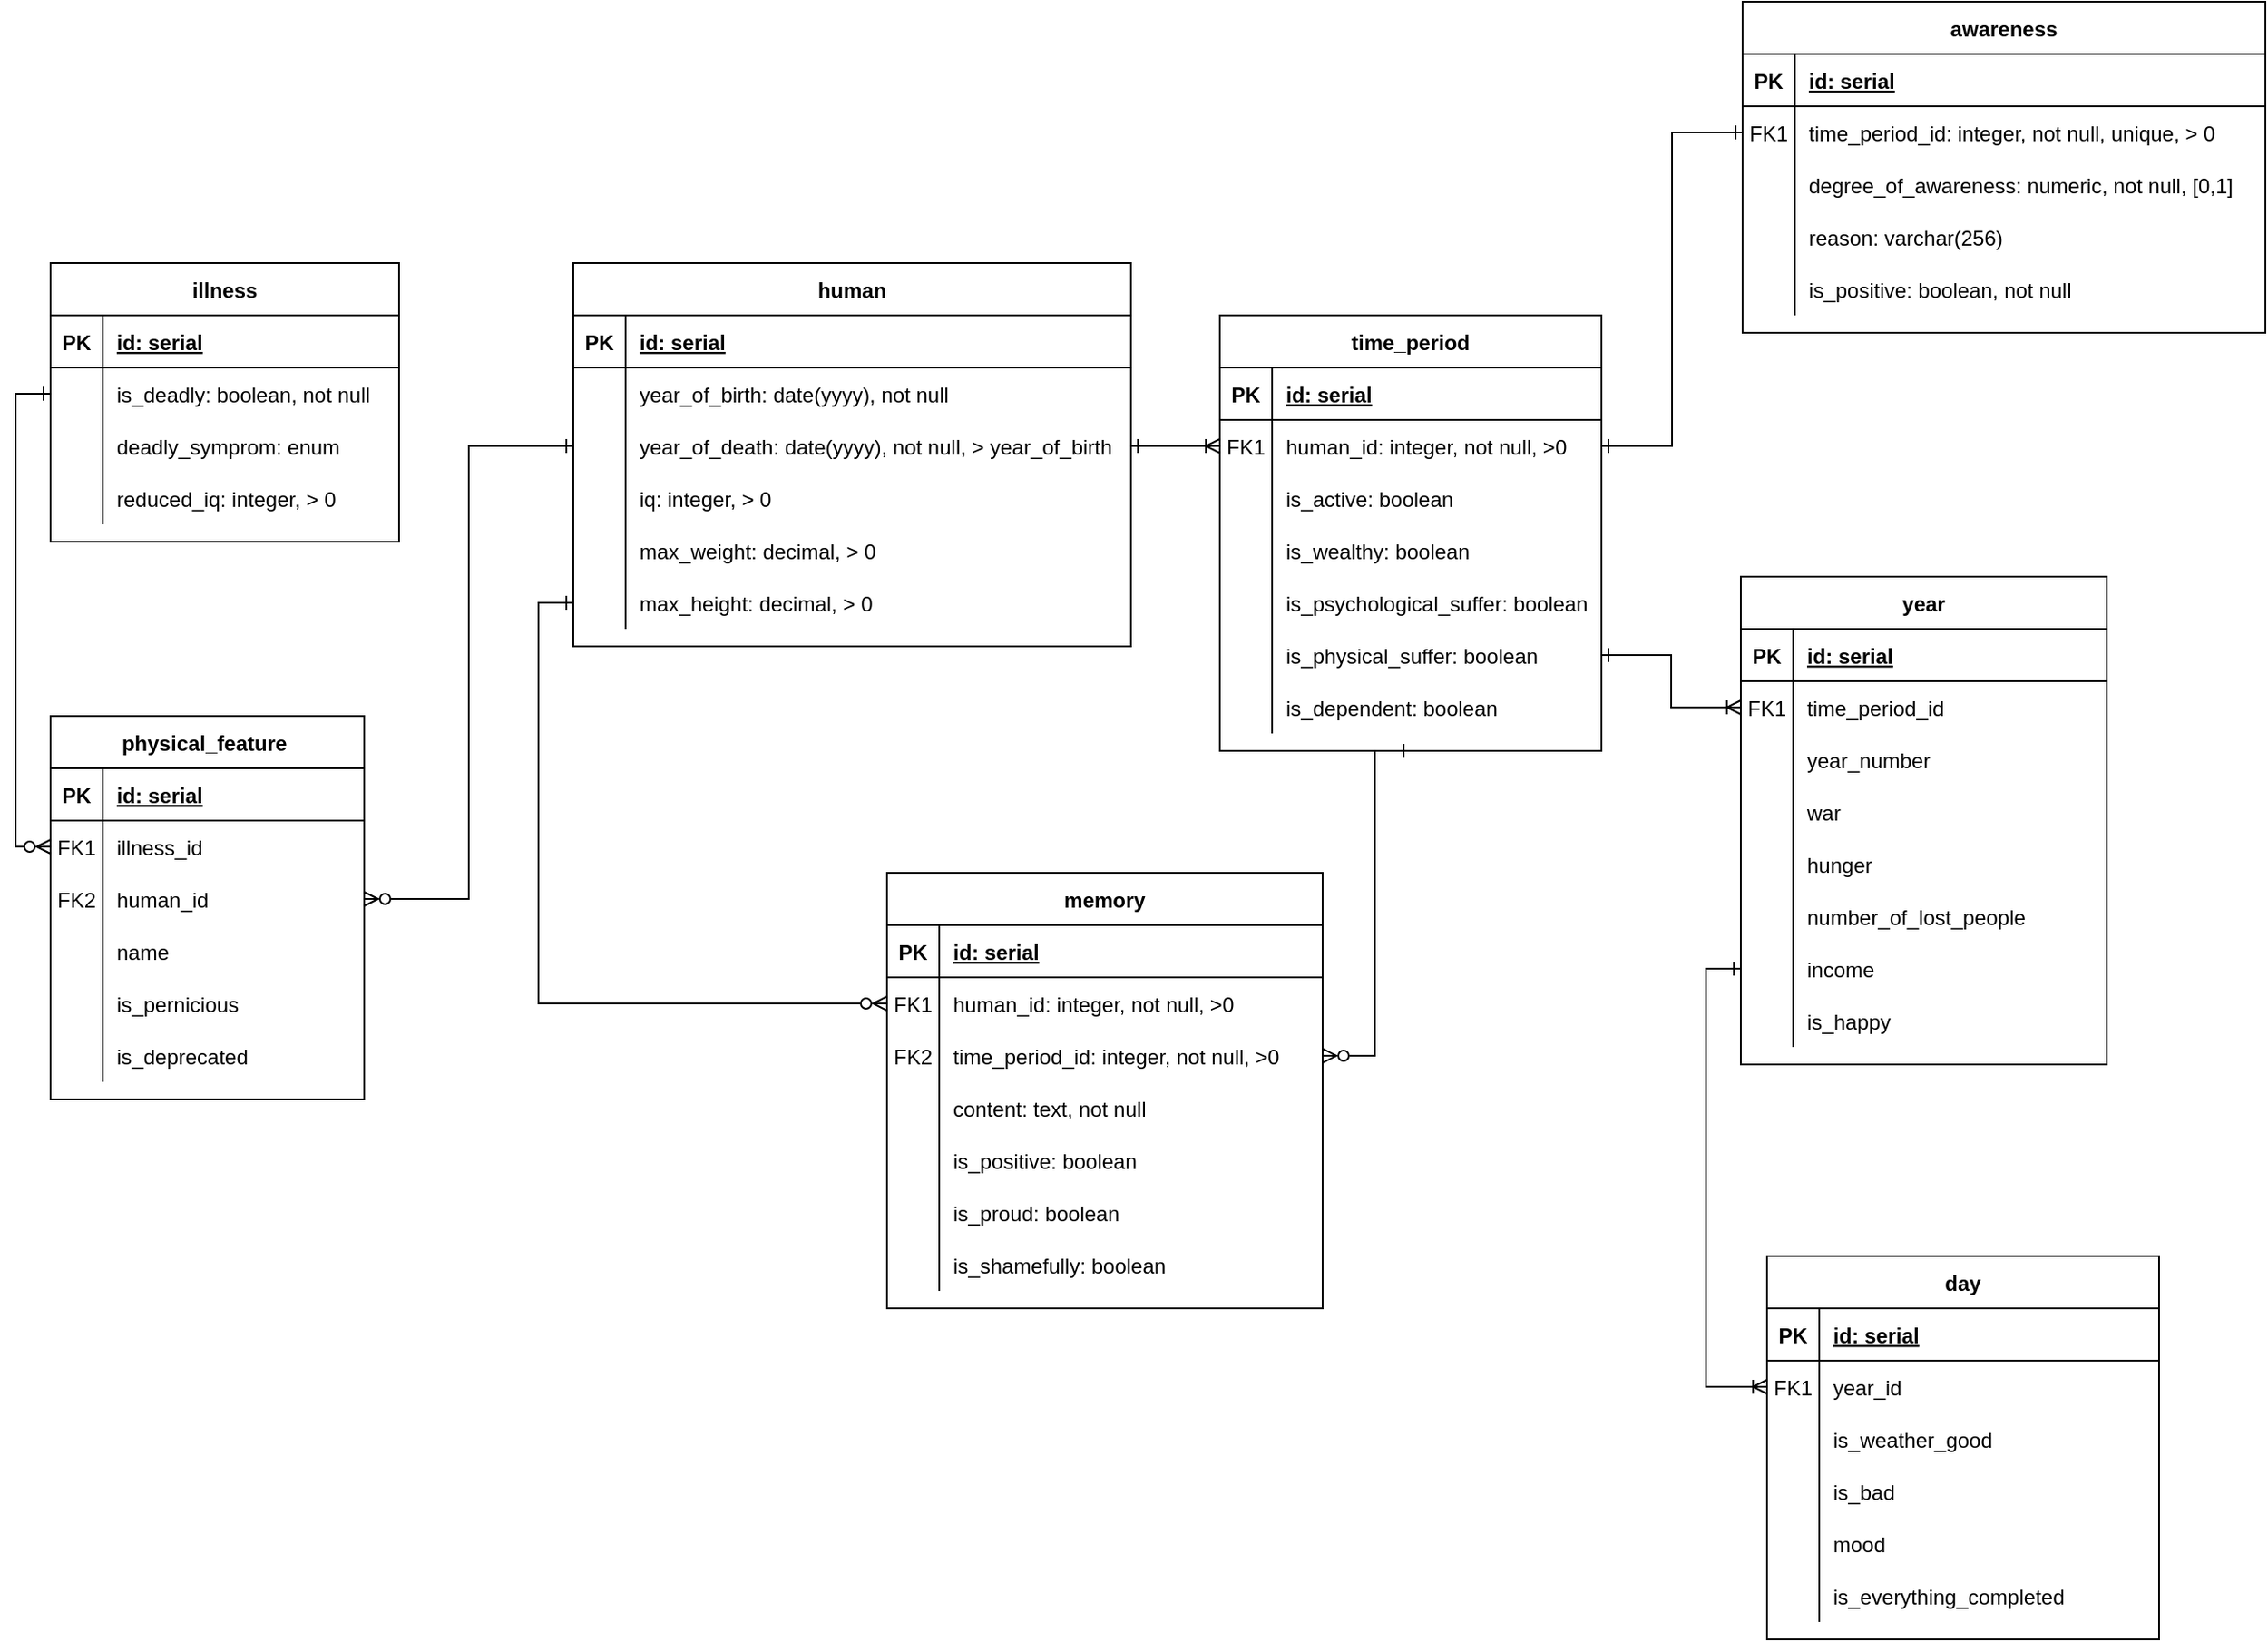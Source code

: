 <mxfile version="20.3.3" type="github">
  <diagram id="KLt4-FixC2jGdh-PYS5l" name="Page-1">
    <mxGraphModel dx="1384" dy="729" grid="1" gridSize="10" guides="1" tooltips="1" connect="1" arrows="1" fold="1" page="1" pageScale="1" pageWidth="827" pageHeight="1169" math="0" shadow="0">
      <root>
        <mxCell id="0" />
        <mxCell id="1" parent="0" />
        <mxCell id="GZ2gmJKAVjpCAytrpGXs-1" value="memory" style="shape=table;startSize=30;container=1;collapsible=1;childLayout=tableLayout;fixedRows=1;rowLines=0;fontStyle=1;align=center;resizeLast=1;" vertex="1" parent="1">
          <mxGeometry x="760" y="540" width="250" height="250" as="geometry" />
        </mxCell>
        <mxCell id="GZ2gmJKAVjpCAytrpGXs-2" value="" style="shape=tableRow;horizontal=0;startSize=0;swimlaneHead=0;swimlaneBody=0;fillColor=none;collapsible=0;dropTarget=0;points=[[0,0.5],[1,0.5]];portConstraint=eastwest;top=0;left=0;right=0;bottom=1;" vertex="1" parent="GZ2gmJKAVjpCAytrpGXs-1">
          <mxGeometry y="30" width="250" height="30" as="geometry" />
        </mxCell>
        <mxCell id="GZ2gmJKAVjpCAytrpGXs-3" value="PK" style="shape=partialRectangle;connectable=0;fillColor=none;top=0;left=0;bottom=0;right=0;fontStyle=1;overflow=hidden;" vertex="1" parent="GZ2gmJKAVjpCAytrpGXs-2">
          <mxGeometry width="30" height="30" as="geometry">
            <mxRectangle width="30" height="30" as="alternateBounds" />
          </mxGeometry>
        </mxCell>
        <mxCell id="GZ2gmJKAVjpCAytrpGXs-4" value="id: serial" style="shape=partialRectangle;connectable=0;fillColor=none;top=0;left=0;bottom=0;right=0;align=left;spacingLeft=6;fontStyle=5;overflow=hidden;" vertex="1" parent="GZ2gmJKAVjpCAytrpGXs-2">
          <mxGeometry x="30" width="220" height="30" as="geometry">
            <mxRectangle width="220" height="30" as="alternateBounds" />
          </mxGeometry>
        </mxCell>
        <mxCell id="GZ2gmJKAVjpCAytrpGXs-5" value="" style="shape=tableRow;horizontal=0;startSize=0;swimlaneHead=0;swimlaneBody=0;fillColor=none;collapsible=0;dropTarget=0;points=[[0,0.5],[1,0.5]];portConstraint=eastwest;top=0;left=0;right=0;bottom=0;" vertex="1" parent="GZ2gmJKAVjpCAytrpGXs-1">
          <mxGeometry y="60" width="250" height="30" as="geometry" />
        </mxCell>
        <mxCell id="GZ2gmJKAVjpCAytrpGXs-6" value="FK1" style="shape=partialRectangle;connectable=0;fillColor=none;top=0;left=0;bottom=0;right=0;editable=1;overflow=hidden;" vertex="1" parent="GZ2gmJKAVjpCAytrpGXs-5">
          <mxGeometry width="30" height="30" as="geometry">
            <mxRectangle width="30" height="30" as="alternateBounds" />
          </mxGeometry>
        </mxCell>
        <mxCell id="GZ2gmJKAVjpCAytrpGXs-7" value="human_id: integer, not null, &gt;0" style="shape=partialRectangle;connectable=0;fillColor=none;top=0;left=0;bottom=0;right=0;align=left;spacingLeft=6;overflow=hidden;" vertex="1" parent="GZ2gmJKAVjpCAytrpGXs-5">
          <mxGeometry x="30" width="220" height="30" as="geometry">
            <mxRectangle width="220" height="30" as="alternateBounds" />
          </mxGeometry>
        </mxCell>
        <mxCell id="GZ2gmJKAVjpCAytrpGXs-8" value="" style="shape=tableRow;horizontal=0;startSize=0;swimlaneHead=0;swimlaneBody=0;fillColor=none;collapsible=0;dropTarget=0;points=[[0,0.5],[1,0.5]];portConstraint=eastwest;top=0;left=0;right=0;bottom=0;" vertex="1" parent="GZ2gmJKAVjpCAytrpGXs-1">
          <mxGeometry y="90" width="250" height="30" as="geometry" />
        </mxCell>
        <mxCell id="GZ2gmJKAVjpCAytrpGXs-9" value="FK2" style="shape=partialRectangle;connectable=0;fillColor=none;top=0;left=0;bottom=0;right=0;editable=1;overflow=hidden;" vertex="1" parent="GZ2gmJKAVjpCAytrpGXs-8">
          <mxGeometry width="30" height="30" as="geometry">
            <mxRectangle width="30" height="30" as="alternateBounds" />
          </mxGeometry>
        </mxCell>
        <mxCell id="GZ2gmJKAVjpCAytrpGXs-10" value="time_period_id: integer, not null, &gt;0" style="shape=partialRectangle;connectable=0;fillColor=none;top=0;left=0;bottom=0;right=0;align=left;spacingLeft=6;overflow=hidden;" vertex="1" parent="GZ2gmJKAVjpCAytrpGXs-8">
          <mxGeometry x="30" width="220" height="30" as="geometry">
            <mxRectangle width="220" height="30" as="alternateBounds" />
          </mxGeometry>
        </mxCell>
        <mxCell id="GZ2gmJKAVjpCAytrpGXs-11" value="" style="shape=tableRow;horizontal=0;startSize=0;swimlaneHead=0;swimlaneBody=0;fillColor=none;collapsible=0;dropTarget=0;points=[[0,0.5],[1,0.5]];portConstraint=eastwest;top=0;left=0;right=0;bottom=0;" vertex="1" parent="GZ2gmJKAVjpCAytrpGXs-1">
          <mxGeometry y="120" width="250" height="30" as="geometry" />
        </mxCell>
        <mxCell id="GZ2gmJKAVjpCAytrpGXs-12" value="" style="shape=partialRectangle;connectable=0;fillColor=none;top=0;left=0;bottom=0;right=0;editable=1;overflow=hidden;" vertex="1" parent="GZ2gmJKAVjpCAytrpGXs-11">
          <mxGeometry width="30" height="30" as="geometry">
            <mxRectangle width="30" height="30" as="alternateBounds" />
          </mxGeometry>
        </mxCell>
        <mxCell id="GZ2gmJKAVjpCAytrpGXs-13" value="content: text, not null" style="shape=partialRectangle;connectable=0;fillColor=none;top=0;left=0;bottom=0;right=0;align=left;spacingLeft=6;overflow=hidden;" vertex="1" parent="GZ2gmJKAVjpCAytrpGXs-11">
          <mxGeometry x="30" width="220" height="30" as="geometry">
            <mxRectangle width="220" height="30" as="alternateBounds" />
          </mxGeometry>
        </mxCell>
        <mxCell id="GZ2gmJKAVjpCAytrpGXs-14" value="" style="shape=tableRow;horizontal=0;startSize=0;swimlaneHead=0;swimlaneBody=0;fillColor=none;collapsible=0;dropTarget=0;points=[[0,0.5],[1,0.5]];portConstraint=eastwest;top=0;left=0;right=0;bottom=0;" vertex="1" parent="GZ2gmJKAVjpCAytrpGXs-1">
          <mxGeometry y="150" width="250" height="30" as="geometry" />
        </mxCell>
        <mxCell id="GZ2gmJKAVjpCAytrpGXs-15" value="" style="shape=partialRectangle;connectable=0;fillColor=none;top=0;left=0;bottom=0;right=0;editable=1;overflow=hidden;" vertex="1" parent="GZ2gmJKAVjpCAytrpGXs-14">
          <mxGeometry width="30" height="30" as="geometry">
            <mxRectangle width="30" height="30" as="alternateBounds" />
          </mxGeometry>
        </mxCell>
        <mxCell id="GZ2gmJKAVjpCAytrpGXs-16" value="is_positive: boolean" style="shape=partialRectangle;connectable=0;fillColor=none;top=0;left=0;bottom=0;right=0;align=left;spacingLeft=6;overflow=hidden;" vertex="1" parent="GZ2gmJKAVjpCAytrpGXs-14">
          <mxGeometry x="30" width="220" height="30" as="geometry">
            <mxRectangle width="220" height="30" as="alternateBounds" />
          </mxGeometry>
        </mxCell>
        <mxCell id="GZ2gmJKAVjpCAytrpGXs-17" value="" style="shape=tableRow;horizontal=0;startSize=0;swimlaneHead=0;swimlaneBody=0;fillColor=none;collapsible=0;dropTarget=0;points=[[0,0.5],[1,0.5]];portConstraint=eastwest;top=0;left=0;right=0;bottom=0;" vertex="1" parent="GZ2gmJKAVjpCAytrpGXs-1">
          <mxGeometry y="180" width="250" height="30" as="geometry" />
        </mxCell>
        <mxCell id="GZ2gmJKAVjpCAytrpGXs-18" value="" style="shape=partialRectangle;connectable=0;fillColor=none;top=0;left=0;bottom=0;right=0;editable=1;overflow=hidden;" vertex="1" parent="GZ2gmJKAVjpCAytrpGXs-17">
          <mxGeometry width="30" height="30" as="geometry">
            <mxRectangle width="30" height="30" as="alternateBounds" />
          </mxGeometry>
        </mxCell>
        <mxCell id="GZ2gmJKAVjpCAytrpGXs-19" value="is_proud: boolean" style="shape=partialRectangle;connectable=0;fillColor=none;top=0;left=0;bottom=0;right=0;align=left;spacingLeft=6;overflow=hidden;" vertex="1" parent="GZ2gmJKAVjpCAytrpGXs-17">
          <mxGeometry x="30" width="220" height="30" as="geometry">
            <mxRectangle width="220" height="30" as="alternateBounds" />
          </mxGeometry>
        </mxCell>
        <mxCell id="GZ2gmJKAVjpCAytrpGXs-20" value="" style="shape=tableRow;horizontal=0;startSize=0;swimlaneHead=0;swimlaneBody=0;fillColor=none;collapsible=0;dropTarget=0;points=[[0,0.5],[1,0.5]];portConstraint=eastwest;top=0;left=0;right=0;bottom=0;" vertex="1" parent="GZ2gmJKAVjpCAytrpGXs-1">
          <mxGeometry y="210" width="250" height="30" as="geometry" />
        </mxCell>
        <mxCell id="GZ2gmJKAVjpCAytrpGXs-21" value="" style="shape=partialRectangle;connectable=0;fillColor=none;top=0;left=0;bottom=0;right=0;editable=1;overflow=hidden;" vertex="1" parent="GZ2gmJKAVjpCAytrpGXs-20">
          <mxGeometry width="30" height="30" as="geometry">
            <mxRectangle width="30" height="30" as="alternateBounds" />
          </mxGeometry>
        </mxCell>
        <mxCell id="GZ2gmJKAVjpCAytrpGXs-22" value="is_shamefully: boolean" style="shape=partialRectangle;connectable=0;fillColor=none;top=0;left=0;bottom=0;right=0;align=left;spacingLeft=6;overflow=hidden;" vertex="1" parent="GZ2gmJKAVjpCAytrpGXs-20">
          <mxGeometry x="30" width="220" height="30" as="geometry">
            <mxRectangle width="220" height="30" as="alternateBounds" />
          </mxGeometry>
        </mxCell>
        <mxCell id="GZ2gmJKAVjpCAytrpGXs-23" value="illness" style="shape=table;startSize=30;container=1;collapsible=1;childLayout=tableLayout;fixedRows=1;rowLines=0;fontStyle=1;align=center;resizeLast=1;" vertex="1" parent="1">
          <mxGeometry x="280" y="190" width="200" height="160" as="geometry" />
        </mxCell>
        <mxCell id="GZ2gmJKAVjpCAytrpGXs-24" value="" style="shape=tableRow;horizontal=0;startSize=0;swimlaneHead=0;swimlaneBody=0;fillColor=none;collapsible=0;dropTarget=0;points=[[0,0.5],[1,0.5]];portConstraint=eastwest;top=0;left=0;right=0;bottom=1;" vertex="1" parent="GZ2gmJKAVjpCAytrpGXs-23">
          <mxGeometry y="30" width="200" height="30" as="geometry" />
        </mxCell>
        <mxCell id="GZ2gmJKAVjpCAytrpGXs-25" value="PK" style="shape=partialRectangle;connectable=0;fillColor=none;top=0;left=0;bottom=0;right=0;fontStyle=1;overflow=hidden;" vertex="1" parent="GZ2gmJKAVjpCAytrpGXs-24">
          <mxGeometry width="30" height="30" as="geometry">
            <mxRectangle width="30" height="30" as="alternateBounds" />
          </mxGeometry>
        </mxCell>
        <mxCell id="GZ2gmJKAVjpCAytrpGXs-26" value="id: serial" style="shape=partialRectangle;connectable=0;fillColor=none;top=0;left=0;bottom=0;right=0;align=left;spacingLeft=6;fontStyle=5;overflow=hidden;" vertex="1" parent="GZ2gmJKAVjpCAytrpGXs-24">
          <mxGeometry x="30" width="170" height="30" as="geometry">
            <mxRectangle width="170" height="30" as="alternateBounds" />
          </mxGeometry>
        </mxCell>
        <mxCell id="GZ2gmJKAVjpCAytrpGXs-27" value="" style="shape=tableRow;horizontal=0;startSize=0;swimlaneHead=0;swimlaneBody=0;fillColor=none;collapsible=0;dropTarget=0;points=[[0,0.5],[1,0.5]];portConstraint=eastwest;top=0;left=0;right=0;bottom=0;" vertex="1" parent="GZ2gmJKAVjpCAytrpGXs-23">
          <mxGeometry y="60" width="200" height="30" as="geometry" />
        </mxCell>
        <mxCell id="GZ2gmJKAVjpCAytrpGXs-28" value="" style="shape=partialRectangle;connectable=0;fillColor=none;top=0;left=0;bottom=0;right=0;editable=1;overflow=hidden;" vertex="1" parent="GZ2gmJKAVjpCAytrpGXs-27">
          <mxGeometry width="30" height="30" as="geometry">
            <mxRectangle width="30" height="30" as="alternateBounds" />
          </mxGeometry>
        </mxCell>
        <mxCell id="GZ2gmJKAVjpCAytrpGXs-29" value="is_deadly: boolean, not null" style="shape=partialRectangle;connectable=0;fillColor=none;top=0;left=0;bottom=0;right=0;align=left;spacingLeft=6;overflow=hidden;" vertex="1" parent="GZ2gmJKAVjpCAytrpGXs-27">
          <mxGeometry x="30" width="170" height="30" as="geometry">
            <mxRectangle width="170" height="30" as="alternateBounds" />
          </mxGeometry>
        </mxCell>
        <mxCell id="GZ2gmJKAVjpCAytrpGXs-30" value="" style="shape=tableRow;horizontal=0;startSize=0;swimlaneHead=0;swimlaneBody=0;fillColor=none;collapsible=0;dropTarget=0;points=[[0,0.5],[1,0.5]];portConstraint=eastwest;top=0;left=0;right=0;bottom=0;" vertex="1" parent="GZ2gmJKAVjpCAytrpGXs-23">
          <mxGeometry y="90" width="200" height="30" as="geometry" />
        </mxCell>
        <mxCell id="GZ2gmJKAVjpCAytrpGXs-31" value="" style="shape=partialRectangle;connectable=0;fillColor=none;top=0;left=0;bottom=0;right=0;editable=1;overflow=hidden;" vertex="1" parent="GZ2gmJKAVjpCAytrpGXs-30">
          <mxGeometry width="30" height="30" as="geometry">
            <mxRectangle width="30" height="30" as="alternateBounds" />
          </mxGeometry>
        </mxCell>
        <mxCell id="GZ2gmJKAVjpCAytrpGXs-32" value="deadly_symprom: enum" style="shape=partialRectangle;connectable=0;fillColor=none;top=0;left=0;bottom=0;right=0;align=left;spacingLeft=6;overflow=hidden;" vertex="1" parent="GZ2gmJKAVjpCAytrpGXs-30">
          <mxGeometry x="30" width="170" height="30" as="geometry">
            <mxRectangle width="170" height="30" as="alternateBounds" />
          </mxGeometry>
        </mxCell>
        <mxCell id="GZ2gmJKAVjpCAytrpGXs-33" value="" style="shape=tableRow;horizontal=0;startSize=0;swimlaneHead=0;swimlaneBody=0;fillColor=none;collapsible=0;dropTarget=0;points=[[0,0.5],[1,0.5]];portConstraint=eastwest;top=0;left=0;right=0;bottom=0;" vertex="1" parent="GZ2gmJKAVjpCAytrpGXs-23">
          <mxGeometry y="120" width="200" height="30" as="geometry" />
        </mxCell>
        <mxCell id="GZ2gmJKAVjpCAytrpGXs-34" value="" style="shape=partialRectangle;connectable=0;fillColor=none;top=0;left=0;bottom=0;right=0;editable=1;overflow=hidden;" vertex="1" parent="GZ2gmJKAVjpCAytrpGXs-33">
          <mxGeometry width="30" height="30" as="geometry">
            <mxRectangle width="30" height="30" as="alternateBounds" />
          </mxGeometry>
        </mxCell>
        <mxCell id="GZ2gmJKAVjpCAytrpGXs-35" value="reduced_iq: integer, &gt; 0" style="shape=partialRectangle;connectable=0;fillColor=none;top=0;left=0;bottom=0;right=0;align=left;spacingLeft=6;overflow=hidden;" vertex="1" parent="GZ2gmJKAVjpCAytrpGXs-33">
          <mxGeometry x="30" width="170" height="30" as="geometry">
            <mxRectangle width="170" height="30" as="alternateBounds" />
          </mxGeometry>
        </mxCell>
        <mxCell id="GZ2gmJKAVjpCAytrpGXs-36" style="edgeStyle=orthogonalEdgeStyle;rounded=0;orthogonalLoop=1;jettySize=auto;html=1;startArrow=ERone;startFill=0;endArrow=ERone;endFill=0;exitX=1;exitY=0.5;exitDx=0;exitDy=0;" edge="1" parent="1" source="GZ2gmJKAVjpCAytrpGXs-41" target="GZ2gmJKAVjpCAytrpGXs-82">
          <mxGeometry relative="1" as="geometry" />
        </mxCell>
        <mxCell id="GZ2gmJKAVjpCAytrpGXs-37" value="time_period" style="shape=table;startSize=30;container=1;collapsible=1;childLayout=tableLayout;fixedRows=1;rowLines=0;fontStyle=1;align=center;resizeLast=1;" vertex="1" parent="1">
          <mxGeometry x="951" y="220" width="219" height="250" as="geometry" />
        </mxCell>
        <mxCell id="GZ2gmJKAVjpCAytrpGXs-38" value="" style="shape=tableRow;horizontal=0;startSize=0;swimlaneHead=0;swimlaneBody=0;fillColor=none;collapsible=0;dropTarget=0;points=[[0,0.5],[1,0.5]];portConstraint=eastwest;top=0;left=0;right=0;bottom=1;" vertex="1" parent="GZ2gmJKAVjpCAytrpGXs-37">
          <mxGeometry y="30" width="219" height="30" as="geometry" />
        </mxCell>
        <mxCell id="GZ2gmJKAVjpCAytrpGXs-39" value="PK" style="shape=partialRectangle;connectable=0;fillColor=none;top=0;left=0;bottom=0;right=0;fontStyle=1;overflow=hidden;" vertex="1" parent="GZ2gmJKAVjpCAytrpGXs-38">
          <mxGeometry width="30" height="30" as="geometry">
            <mxRectangle width="30" height="30" as="alternateBounds" />
          </mxGeometry>
        </mxCell>
        <mxCell id="GZ2gmJKAVjpCAytrpGXs-40" value="id: serial" style="shape=partialRectangle;connectable=0;fillColor=none;top=0;left=0;bottom=0;right=0;align=left;spacingLeft=6;fontStyle=5;overflow=hidden;" vertex="1" parent="GZ2gmJKAVjpCAytrpGXs-38">
          <mxGeometry x="30" width="189" height="30" as="geometry">
            <mxRectangle width="189" height="30" as="alternateBounds" />
          </mxGeometry>
        </mxCell>
        <mxCell id="GZ2gmJKAVjpCAytrpGXs-41" value="" style="shape=tableRow;horizontal=0;startSize=0;swimlaneHead=0;swimlaneBody=0;fillColor=none;collapsible=0;dropTarget=0;points=[[0,0.5],[1,0.5]];portConstraint=eastwest;top=0;left=0;right=0;bottom=0;" vertex="1" parent="GZ2gmJKAVjpCAytrpGXs-37">
          <mxGeometry y="60" width="219" height="30" as="geometry" />
        </mxCell>
        <mxCell id="GZ2gmJKAVjpCAytrpGXs-42" value="FK1" style="shape=partialRectangle;connectable=0;fillColor=none;top=0;left=0;bottom=0;right=0;editable=1;overflow=hidden;" vertex="1" parent="GZ2gmJKAVjpCAytrpGXs-41">
          <mxGeometry width="30" height="30" as="geometry">
            <mxRectangle width="30" height="30" as="alternateBounds" />
          </mxGeometry>
        </mxCell>
        <mxCell id="GZ2gmJKAVjpCAytrpGXs-43" value="human_id: integer, not null, &gt;0" style="shape=partialRectangle;connectable=0;fillColor=none;top=0;left=0;bottom=0;right=0;align=left;spacingLeft=6;overflow=hidden;" vertex="1" parent="GZ2gmJKAVjpCAytrpGXs-41">
          <mxGeometry x="30" width="189" height="30" as="geometry">
            <mxRectangle width="189" height="30" as="alternateBounds" />
          </mxGeometry>
        </mxCell>
        <mxCell id="GZ2gmJKAVjpCAytrpGXs-44" value="" style="shape=tableRow;horizontal=0;startSize=0;swimlaneHead=0;swimlaneBody=0;fillColor=none;collapsible=0;dropTarget=0;points=[[0,0.5],[1,0.5]];portConstraint=eastwest;top=0;left=0;right=0;bottom=0;" vertex="1" parent="GZ2gmJKAVjpCAytrpGXs-37">
          <mxGeometry y="90" width="219" height="30" as="geometry" />
        </mxCell>
        <mxCell id="GZ2gmJKAVjpCAytrpGXs-45" value="" style="shape=partialRectangle;connectable=0;fillColor=none;top=0;left=0;bottom=0;right=0;editable=1;overflow=hidden;" vertex="1" parent="GZ2gmJKAVjpCAytrpGXs-44">
          <mxGeometry width="30" height="30" as="geometry">
            <mxRectangle width="30" height="30" as="alternateBounds" />
          </mxGeometry>
        </mxCell>
        <mxCell id="GZ2gmJKAVjpCAytrpGXs-46" value="is_active: boolean" style="shape=partialRectangle;connectable=0;fillColor=none;top=0;left=0;bottom=0;right=0;align=left;spacingLeft=6;overflow=hidden;" vertex="1" parent="GZ2gmJKAVjpCAytrpGXs-44">
          <mxGeometry x="30" width="189" height="30" as="geometry">
            <mxRectangle width="189" height="30" as="alternateBounds" />
          </mxGeometry>
        </mxCell>
        <mxCell id="GZ2gmJKAVjpCAytrpGXs-47" value="" style="shape=tableRow;horizontal=0;startSize=0;swimlaneHead=0;swimlaneBody=0;fillColor=none;collapsible=0;dropTarget=0;points=[[0,0.5],[1,0.5]];portConstraint=eastwest;top=0;left=0;right=0;bottom=0;" vertex="1" parent="GZ2gmJKAVjpCAytrpGXs-37">
          <mxGeometry y="120" width="219" height="30" as="geometry" />
        </mxCell>
        <mxCell id="GZ2gmJKAVjpCAytrpGXs-48" value="" style="shape=partialRectangle;connectable=0;fillColor=none;top=0;left=0;bottom=0;right=0;editable=1;overflow=hidden;" vertex="1" parent="GZ2gmJKAVjpCAytrpGXs-47">
          <mxGeometry width="30" height="30" as="geometry">
            <mxRectangle width="30" height="30" as="alternateBounds" />
          </mxGeometry>
        </mxCell>
        <mxCell id="GZ2gmJKAVjpCAytrpGXs-49" value="is_wealthy: boolean" style="shape=partialRectangle;connectable=0;fillColor=none;top=0;left=0;bottom=0;right=0;align=left;spacingLeft=6;overflow=hidden;" vertex="1" parent="GZ2gmJKAVjpCAytrpGXs-47">
          <mxGeometry x="30" width="189" height="30" as="geometry">
            <mxRectangle width="189" height="30" as="alternateBounds" />
          </mxGeometry>
        </mxCell>
        <mxCell id="GZ2gmJKAVjpCAytrpGXs-50" value="" style="shape=tableRow;horizontal=0;startSize=0;swimlaneHead=0;swimlaneBody=0;fillColor=none;collapsible=0;dropTarget=0;points=[[0,0.5],[1,0.5]];portConstraint=eastwest;top=0;left=0;right=0;bottom=0;" vertex="1" parent="GZ2gmJKAVjpCAytrpGXs-37">
          <mxGeometry y="150" width="219" height="30" as="geometry" />
        </mxCell>
        <mxCell id="GZ2gmJKAVjpCAytrpGXs-51" value="" style="shape=partialRectangle;connectable=0;fillColor=none;top=0;left=0;bottom=0;right=0;editable=1;overflow=hidden;" vertex="1" parent="GZ2gmJKAVjpCAytrpGXs-50">
          <mxGeometry width="30" height="30" as="geometry">
            <mxRectangle width="30" height="30" as="alternateBounds" />
          </mxGeometry>
        </mxCell>
        <mxCell id="GZ2gmJKAVjpCAytrpGXs-52" value="is_psychological_suffer: boolean" style="shape=partialRectangle;connectable=0;fillColor=none;top=0;left=0;bottom=0;right=0;align=left;spacingLeft=6;overflow=hidden;" vertex="1" parent="GZ2gmJKAVjpCAytrpGXs-50">
          <mxGeometry x="30" width="189" height="30" as="geometry">
            <mxRectangle width="189" height="30" as="alternateBounds" />
          </mxGeometry>
        </mxCell>
        <mxCell id="GZ2gmJKAVjpCAytrpGXs-53" value="" style="shape=tableRow;horizontal=0;startSize=0;swimlaneHead=0;swimlaneBody=0;fillColor=none;collapsible=0;dropTarget=0;points=[[0,0.5],[1,0.5]];portConstraint=eastwest;top=0;left=0;right=0;bottom=0;" vertex="1" parent="GZ2gmJKAVjpCAytrpGXs-37">
          <mxGeometry y="180" width="219" height="30" as="geometry" />
        </mxCell>
        <mxCell id="GZ2gmJKAVjpCAytrpGXs-54" value="" style="shape=partialRectangle;connectable=0;fillColor=none;top=0;left=0;bottom=0;right=0;editable=1;overflow=hidden;" vertex="1" parent="GZ2gmJKAVjpCAytrpGXs-53">
          <mxGeometry width="30" height="30" as="geometry">
            <mxRectangle width="30" height="30" as="alternateBounds" />
          </mxGeometry>
        </mxCell>
        <mxCell id="GZ2gmJKAVjpCAytrpGXs-55" value="is_physical_suffer: boolean" style="shape=partialRectangle;connectable=0;fillColor=none;top=0;left=0;bottom=0;right=0;align=left;spacingLeft=6;overflow=hidden;" vertex="1" parent="GZ2gmJKAVjpCAytrpGXs-53">
          <mxGeometry x="30" width="189" height="30" as="geometry">
            <mxRectangle width="189" height="30" as="alternateBounds" />
          </mxGeometry>
        </mxCell>
        <mxCell id="GZ2gmJKAVjpCAytrpGXs-56" value="" style="shape=tableRow;horizontal=0;startSize=0;swimlaneHead=0;swimlaneBody=0;fillColor=none;collapsible=0;dropTarget=0;points=[[0,0.5],[1,0.5]];portConstraint=eastwest;top=0;left=0;right=0;bottom=0;" vertex="1" parent="GZ2gmJKAVjpCAytrpGXs-37">
          <mxGeometry y="210" width="219" height="30" as="geometry" />
        </mxCell>
        <mxCell id="GZ2gmJKAVjpCAytrpGXs-57" value="" style="shape=partialRectangle;connectable=0;fillColor=none;top=0;left=0;bottom=0;right=0;editable=1;overflow=hidden;" vertex="1" parent="GZ2gmJKAVjpCAytrpGXs-56">
          <mxGeometry width="30" height="30" as="geometry">
            <mxRectangle width="30" height="30" as="alternateBounds" />
          </mxGeometry>
        </mxCell>
        <mxCell id="GZ2gmJKAVjpCAytrpGXs-58" value="is_dependent: boolean" style="shape=partialRectangle;connectable=0;fillColor=none;top=0;left=0;bottom=0;right=0;align=left;spacingLeft=6;overflow=hidden;" vertex="1" parent="GZ2gmJKAVjpCAytrpGXs-56">
          <mxGeometry x="30" width="189" height="30" as="geometry">
            <mxRectangle width="189" height="30" as="alternateBounds" />
          </mxGeometry>
        </mxCell>
        <mxCell id="GZ2gmJKAVjpCAytrpGXs-59" value="day" style="shape=table;startSize=30;container=1;collapsible=1;childLayout=tableLayout;fixedRows=1;rowLines=0;fontStyle=1;align=center;resizeLast=1;" vertex="1" parent="1">
          <mxGeometry x="1265" y="760" width="225" height="220" as="geometry" />
        </mxCell>
        <mxCell id="GZ2gmJKAVjpCAytrpGXs-60" value="" style="shape=tableRow;horizontal=0;startSize=0;swimlaneHead=0;swimlaneBody=0;fillColor=none;collapsible=0;dropTarget=0;points=[[0,0.5],[1,0.5]];portConstraint=eastwest;top=0;left=0;right=0;bottom=1;" vertex="1" parent="GZ2gmJKAVjpCAytrpGXs-59">
          <mxGeometry y="30" width="225" height="30" as="geometry" />
        </mxCell>
        <mxCell id="GZ2gmJKAVjpCAytrpGXs-61" value="PK" style="shape=partialRectangle;connectable=0;fillColor=none;top=0;left=0;bottom=0;right=0;fontStyle=1;overflow=hidden;" vertex="1" parent="GZ2gmJKAVjpCAytrpGXs-60">
          <mxGeometry width="30" height="30" as="geometry">
            <mxRectangle width="30" height="30" as="alternateBounds" />
          </mxGeometry>
        </mxCell>
        <mxCell id="GZ2gmJKAVjpCAytrpGXs-62" value="id: serial" style="shape=partialRectangle;connectable=0;fillColor=none;top=0;left=0;bottom=0;right=0;align=left;spacingLeft=6;fontStyle=5;overflow=hidden;" vertex="1" parent="GZ2gmJKAVjpCAytrpGXs-60">
          <mxGeometry x="30" width="195" height="30" as="geometry">
            <mxRectangle width="195" height="30" as="alternateBounds" />
          </mxGeometry>
        </mxCell>
        <mxCell id="GZ2gmJKAVjpCAytrpGXs-63" value="" style="shape=tableRow;horizontal=0;startSize=0;swimlaneHead=0;swimlaneBody=0;fillColor=none;collapsible=0;dropTarget=0;points=[[0,0.5],[1,0.5]];portConstraint=eastwest;top=0;left=0;right=0;bottom=0;" vertex="1" parent="GZ2gmJKAVjpCAytrpGXs-59">
          <mxGeometry y="60" width="225" height="30" as="geometry" />
        </mxCell>
        <mxCell id="GZ2gmJKAVjpCAytrpGXs-64" value="FK1" style="shape=partialRectangle;connectable=0;fillColor=none;top=0;left=0;bottom=0;right=0;editable=1;overflow=hidden;" vertex="1" parent="GZ2gmJKAVjpCAytrpGXs-63">
          <mxGeometry width="30" height="30" as="geometry">
            <mxRectangle width="30" height="30" as="alternateBounds" />
          </mxGeometry>
        </mxCell>
        <mxCell id="GZ2gmJKAVjpCAytrpGXs-65" value="year_id" style="shape=partialRectangle;connectable=0;fillColor=none;top=0;left=0;bottom=0;right=0;align=left;spacingLeft=6;overflow=hidden;" vertex="1" parent="GZ2gmJKAVjpCAytrpGXs-63">
          <mxGeometry x="30" width="195" height="30" as="geometry">
            <mxRectangle width="195" height="30" as="alternateBounds" />
          </mxGeometry>
        </mxCell>
        <mxCell id="GZ2gmJKAVjpCAytrpGXs-66" value="" style="shape=tableRow;horizontal=0;startSize=0;swimlaneHead=0;swimlaneBody=0;fillColor=none;collapsible=0;dropTarget=0;points=[[0,0.5],[1,0.5]];portConstraint=eastwest;top=0;left=0;right=0;bottom=0;" vertex="1" parent="GZ2gmJKAVjpCAytrpGXs-59">
          <mxGeometry y="90" width="225" height="30" as="geometry" />
        </mxCell>
        <mxCell id="GZ2gmJKAVjpCAytrpGXs-67" value="" style="shape=partialRectangle;connectable=0;fillColor=none;top=0;left=0;bottom=0;right=0;editable=1;overflow=hidden;" vertex="1" parent="GZ2gmJKAVjpCAytrpGXs-66">
          <mxGeometry width="30" height="30" as="geometry">
            <mxRectangle width="30" height="30" as="alternateBounds" />
          </mxGeometry>
        </mxCell>
        <mxCell id="GZ2gmJKAVjpCAytrpGXs-68" value="is_weather_good" style="shape=partialRectangle;connectable=0;fillColor=none;top=0;left=0;bottom=0;right=0;align=left;spacingLeft=6;overflow=hidden;" vertex="1" parent="GZ2gmJKAVjpCAytrpGXs-66">
          <mxGeometry x="30" width="195" height="30" as="geometry">
            <mxRectangle width="195" height="30" as="alternateBounds" />
          </mxGeometry>
        </mxCell>
        <mxCell id="GZ2gmJKAVjpCAytrpGXs-69" value="" style="shape=tableRow;horizontal=0;startSize=0;swimlaneHead=0;swimlaneBody=0;fillColor=none;collapsible=0;dropTarget=0;points=[[0,0.5],[1,0.5]];portConstraint=eastwest;top=0;left=0;right=0;bottom=0;" vertex="1" parent="GZ2gmJKAVjpCAytrpGXs-59">
          <mxGeometry y="120" width="225" height="30" as="geometry" />
        </mxCell>
        <mxCell id="GZ2gmJKAVjpCAytrpGXs-70" value="" style="shape=partialRectangle;connectable=0;fillColor=none;top=0;left=0;bottom=0;right=0;editable=1;overflow=hidden;" vertex="1" parent="GZ2gmJKAVjpCAytrpGXs-69">
          <mxGeometry width="30" height="30" as="geometry">
            <mxRectangle width="30" height="30" as="alternateBounds" />
          </mxGeometry>
        </mxCell>
        <mxCell id="GZ2gmJKAVjpCAytrpGXs-71" value="is_bad" style="shape=partialRectangle;connectable=0;fillColor=none;top=0;left=0;bottom=0;right=0;align=left;spacingLeft=6;overflow=hidden;" vertex="1" parent="GZ2gmJKAVjpCAytrpGXs-69">
          <mxGeometry x="30" width="195" height="30" as="geometry">
            <mxRectangle width="195" height="30" as="alternateBounds" />
          </mxGeometry>
        </mxCell>
        <mxCell id="GZ2gmJKAVjpCAytrpGXs-72" value="" style="shape=tableRow;horizontal=0;startSize=0;swimlaneHead=0;swimlaneBody=0;fillColor=none;collapsible=0;dropTarget=0;points=[[0,0.5],[1,0.5]];portConstraint=eastwest;top=0;left=0;right=0;bottom=0;" vertex="1" parent="GZ2gmJKAVjpCAytrpGXs-59">
          <mxGeometry y="150" width="225" height="30" as="geometry" />
        </mxCell>
        <mxCell id="GZ2gmJKAVjpCAytrpGXs-73" value="" style="shape=partialRectangle;connectable=0;fillColor=none;top=0;left=0;bottom=0;right=0;editable=1;overflow=hidden;" vertex="1" parent="GZ2gmJKAVjpCAytrpGXs-72">
          <mxGeometry width="30" height="30" as="geometry">
            <mxRectangle width="30" height="30" as="alternateBounds" />
          </mxGeometry>
        </mxCell>
        <mxCell id="GZ2gmJKAVjpCAytrpGXs-74" value="mood" style="shape=partialRectangle;connectable=0;fillColor=none;top=0;left=0;bottom=0;right=0;align=left;spacingLeft=6;overflow=hidden;" vertex="1" parent="GZ2gmJKAVjpCAytrpGXs-72">
          <mxGeometry x="30" width="195" height="30" as="geometry">
            <mxRectangle width="195" height="30" as="alternateBounds" />
          </mxGeometry>
        </mxCell>
        <mxCell id="GZ2gmJKAVjpCAytrpGXs-75" value="" style="shape=tableRow;horizontal=0;startSize=0;swimlaneHead=0;swimlaneBody=0;fillColor=none;collapsible=0;dropTarget=0;points=[[0,0.5],[1,0.5]];portConstraint=eastwest;top=0;left=0;right=0;bottom=0;" vertex="1" parent="GZ2gmJKAVjpCAytrpGXs-59">
          <mxGeometry y="180" width="225" height="30" as="geometry" />
        </mxCell>
        <mxCell id="GZ2gmJKAVjpCAytrpGXs-76" value="" style="shape=partialRectangle;connectable=0;fillColor=none;top=0;left=0;bottom=0;right=0;editable=1;overflow=hidden;" vertex="1" parent="GZ2gmJKAVjpCAytrpGXs-75">
          <mxGeometry width="30" height="30" as="geometry">
            <mxRectangle width="30" height="30" as="alternateBounds" />
          </mxGeometry>
        </mxCell>
        <mxCell id="GZ2gmJKAVjpCAytrpGXs-77" value="is_everything_completed" style="shape=partialRectangle;connectable=0;fillColor=none;top=0;left=0;bottom=0;right=0;align=left;spacingLeft=6;overflow=hidden;" vertex="1" parent="GZ2gmJKAVjpCAytrpGXs-75">
          <mxGeometry x="30" width="195" height="30" as="geometry">
            <mxRectangle width="195" height="30" as="alternateBounds" />
          </mxGeometry>
        </mxCell>
        <mxCell id="GZ2gmJKAVjpCAytrpGXs-78" value="awareness" style="shape=table;startSize=30;container=1;collapsible=1;childLayout=tableLayout;fixedRows=1;rowLines=0;fontStyle=1;align=center;resizeLast=1;" vertex="1" parent="1">
          <mxGeometry x="1251" y="40" width="300" height="190" as="geometry" />
        </mxCell>
        <mxCell id="GZ2gmJKAVjpCAytrpGXs-79" value="" style="shape=tableRow;horizontal=0;startSize=0;swimlaneHead=0;swimlaneBody=0;fillColor=none;collapsible=0;dropTarget=0;points=[[0,0.5],[1,0.5]];portConstraint=eastwest;top=0;left=0;right=0;bottom=1;" vertex="1" parent="GZ2gmJKAVjpCAytrpGXs-78">
          <mxGeometry y="30" width="300" height="30" as="geometry" />
        </mxCell>
        <mxCell id="GZ2gmJKAVjpCAytrpGXs-80" value="PK" style="shape=partialRectangle;connectable=0;fillColor=none;top=0;left=0;bottom=0;right=0;fontStyle=1;overflow=hidden;" vertex="1" parent="GZ2gmJKAVjpCAytrpGXs-79">
          <mxGeometry width="30" height="30" as="geometry">
            <mxRectangle width="30" height="30" as="alternateBounds" />
          </mxGeometry>
        </mxCell>
        <mxCell id="GZ2gmJKAVjpCAytrpGXs-81" value="id: serial" style="shape=partialRectangle;connectable=0;fillColor=none;top=0;left=0;bottom=0;right=0;align=left;spacingLeft=6;fontStyle=5;overflow=hidden;" vertex="1" parent="GZ2gmJKAVjpCAytrpGXs-79">
          <mxGeometry x="30" width="270" height="30" as="geometry">
            <mxRectangle width="270" height="30" as="alternateBounds" />
          </mxGeometry>
        </mxCell>
        <mxCell id="GZ2gmJKAVjpCAytrpGXs-82" value="" style="shape=tableRow;horizontal=0;startSize=0;swimlaneHead=0;swimlaneBody=0;fillColor=none;collapsible=0;dropTarget=0;points=[[0,0.5],[1,0.5]];portConstraint=eastwest;top=0;left=0;right=0;bottom=0;" vertex="1" parent="GZ2gmJKAVjpCAytrpGXs-78">
          <mxGeometry y="60" width="300" height="30" as="geometry" />
        </mxCell>
        <mxCell id="GZ2gmJKAVjpCAytrpGXs-83" value="FK1" style="shape=partialRectangle;connectable=0;fillColor=none;top=0;left=0;bottom=0;right=0;editable=1;overflow=hidden;" vertex="1" parent="GZ2gmJKAVjpCAytrpGXs-82">
          <mxGeometry width="30" height="30" as="geometry">
            <mxRectangle width="30" height="30" as="alternateBounds" />
          </mxGeometry>
        </mxCell>
        <mxCell id="GZ2gmJKAVjpCAytrpGXs-84" value="time_period_id: integer, not null, unique, &gt; 0" style="shape=partialRectangle;connectable=0;fillColor=none;top=0;left=0;bottom=0;right=0;align=left;spacingLeft=6;overflow=hidden;" vertex="1" parent="GZ2gmJKAVjpCAytrpGXs-82">
          <mxGeometry x="30" width="270" height="30" as="geometry">
            <mxRectangle width="270" height="30" as="alternateBounds" />
          </mxGeometry>
        </mxCell>
        <mxCell id="GZ2gmJKAVjpCAytrpGXs-85" value="" style="shape=tableRow;horizontal=0;startSize=0;swimlaneHead=0;swimlaneBody=0;fillColor=none;collapsible=0;dropTarget=0;points=[[0,0.5],[1,0.5]];portConstraint=eastwest;top=0;left=0;right=0;bottom=0;" vertex="1" parent="GZ2gmJKAVjpCAytrpGXs-78">
          <mxGeometry y="90" width="300" height="30" as="geometry" />
        </mxCell>
        <mxCell id="GZ2gmJKAVjpCAytrpGXs-86" value="" style="shape=partialRectangle;connectable=0;fillColor=none;top=0;left=0;bottom=0;right=0;editable=1;overflow=hidden;" vertex="1" parent="GZ2gmJKAVjpCAytrpGXs-85">
          <mxGeometry width="30" height="30" as="geometry">
            <mxRectangle width="30" height="30" as="alternateBounds" />
          </mxGeometry>
        </mxCell>
        <mxCell id="GZ2gmJKAVjpCAytrpGXs-87" value="degree_of_awareness: numeric, not null, [0,1]" style="shape=partialRectangle;connectable=0;fillColor=none;top=0;left=0;bottom=0;right=0;align=left;spacingLeft=6;overflow=hidden;" vertex="1" parent="GZ2gmJKAVjpCAytrpGXs-85">
          <mxGeometry x="30" width="270" height="30" as="geometry">
            <mxRectangle width="270" height="30" as="alternateBounds" />
          </mxGeometry>
        </mxCell>
        <mxCell id="GZ2gmJKAVjpCAytrpGXs-88" value="" style="shape=tableRow;horizontal=0;startSize=0;swimlaneHead=0;swimlaneBody=0;fillColor=none;collapsible=0;dropTarget=0;points=[[0,0.5],[1,0.5]];portConstraint=eastwest;top=0;left=0;right=0;bottom=0;" vertex="1" parent="GZ2gmJKAVjpCAytrpGXs-78">
          <mxGeometry y="120" width="300" height="30" as="geometry" />
        </mxCell>
        <mxCell id="GZ2gmJKAVjpCAytrpGXs-89" value="" style="shape=partialRectangle;connectable=0;fillColor=none;top=0;left=0;bottom=0;right=0;editable=1;overflow=hidden;" vertex="1" parent="GZ2gmJKAVjpCAytrpGXs-88">
          <mxGeometry width="30" height="30" as="geometry">
            <mxRectangle width="30" height="30" as="alternateBounds" />
          </mxGeometry>
        </mxCell>
        <mxCell id="GZ2gmJKAVjpCAytrpGXs-90" value="reason: varchar(256)" style="shape=partialRectangle;connectable=0;fillColor=none;top=0;left=0;bottom=0;right=0;align=left;spacingLeft=6;overflow=hidden;" vertex="1" parent="GZ2gmJKAVjpCAytrpGXs-88">
          <mxGeometry x="30" width="270" height="30" as="geometry">
            <mxRectangle width="270" height="30" as="alternateBounds" />
          </mxGeometry>
        </mxCell>
        <mxCell id="GZ2gmJKAVjpCAytrpGXs-91" value="" style="shape=tableRow;horizontal=0;startSize=0;swimlaneHead=0;swimlaneBody=0;fillColor=none;collapsible=0;dropTarget=0;points=[[0,0.5],[1,0.5]];portConstraint=eastwest;top=0;left=0;right=0;bottom=0;" vertex="1" parent="GZ2gmJKAVjpCAytrpGXs-78">
          <mxGeometry y="150" width="300" height="30" as="geometry" />
        </mxCell>
        <mxCell id="GZ2gmJKAVjpCAytrpGXs-92" value="" style="shape=partialRectangle;connectable=0;fillColor=none;top=0;left=0;bottom=0;right=0;editable=1;overflow=hidden;" vertex="1" parent="GZ2gmJKAVjpCAytrpGXs-91">
          <mxGeometry width="30" height="30" as="geometry">
            <mxRectangle width="30" height="30" as="alternateBounds" />
          </mxGeometry>
        </mxCell>
        <mxCell id="GZ2gmJKAVjpCAytrpGXs-93" value="is_positive: boolean, not null" style="shape=partialRectangle;connectable=0;fillColor=none;top=0;left=0;bottom=0;right=0;align=left;spacingLeft=6;overflow=hidden;" vertex="1" parent="GZ2gmJKAVjpCAytrpGXs-91">
          <mxGeometry x="30" width="270" height="30" as="geometry">
            <mxRectangle width="270" height="30" as="alternateBounds" />
          </mxGeometry>
        </mxCell>
        <mxCell id="GZ2gmJKAVjpCAytrpGXs-94" value="human" style="shape=table;startSize=30;container=1;collapsible=1;childLayout=tableLayout;fixedRows=1;rowLines=0;fontStyle=1;align=center;resizeLast=1;" vertex="1" parent="1">
          <mxGeometry x="580" y="190" width="320" height="220" as="geometry" />
        </mxCell>
        <mxCell id="GZ2gmJKAVjpCAytrpGXs-95" value="" style="shape=tableRow;horizontal=0;startSize=0;swimlaneHead=0;swimlaneBody=0;fillColor=none;collapsible=0;dropTarget=0;points=[[0,0.5],[1,0.5]];portConstraint=eastwest;top=0;left=0;right=0;bottom=1;" vertex="1" parent="GZ2gmJKAVjpCAytrpGXs-94">
          <mxGeometry y="30" width="320" height="30" as="geometry" />
        </mxCell>
        <mxCell id="GZ2gmJKAVjpCAytrpGXs-96" value="PK" style="shape=partialRectangle;connectable=0;fillColor=none;top=0;left=0;bottom=0;right=0;fontStyle=1;overflow=hidden;" vertex="1" parent="GZ2gmJKAVjpCAytrpGXs-95">
          <mxGeometry width="30" height="30" as="geometry">
            <mxRectangle width="30" height="30" as="alternateBounds" />
          </mxGeometry>
        </mxCell>
        <mxCell id="GZ2gmJKAVjpCAytrpGXs-97" value="id: serial" style="shape=partialRectangle;connectable=0;fillColor=none;top=0;left=0;bottom=0;right=0;align=left;spacingLeft=6;fontStyle=5;overflow=hidden;" vertex="1" parent="GZ2gmJKAVjpCAytrpGXs-95">
          <mxGeometry x="30" width="290" height="30" as="geometry">
            <mxRectangle width="290" height="30" as="alternateBounds" />
          </mxGeometry>
        </mxCell>
        <mxCell id="GZ2gmJKAVjpCAytrpGXs-98" value="" style="shape=tableRow;horizontal=0;startSize=0;swimlaneHead=0;swimlaneBody=0;fillColor=none;collapsible=0;dropTarget=0;points=[[0,0.5],[1,0.5]];portConstraint=eastwest;top=0;left=0;right=0;bottom=0;" vertex="1" parent="GZ2gmJKAVjpCAytrpGXs-94">
          <mxGeometry y="60" width="320" height="30" as="geometry" />
        </mxCell>
        <mxCell id="GZ2gmJKAVjpCAytrpGXs-99" value="" style="shape=partialRectangle;connectable=0;fillColor=none;top=0;left=0;bottom=0;right=0;editable=1;overflow=hidden;" vertex="1" parent="GZ2gmJKAVjpCAytrpGXs-98">
          <mxGeometry width="30" height="30" as="geometry">
            <mxRectangle width="30" height="30" as="alternateBounds" />
          </mxGeometry>
        </mxCell>
        <mxCell id="GZ2gmJKAVjpCAytrpGXs-100" value="year_of_birth: date(yyyy), not null" style="shape=partialRectangle;connectable=0;fillColor=none;top=0;left=0;bottom=0;right=0;align=left;spacingLeft=6;overflow=hidden;" vertex="1" parent="GZ2gmJKAVjpCAytrpGXs-98">
          <mxGeometry x="30" width="290" height="30" as="geometry">
            <mxRectangle width="290" height="30" as="alternateBounds" />
          </mxGeometry>
        </mxCell>
        <mxCell id="GZ2gmJKAVjpCAytrpGXs-101" value="" style="shape=tableRow;horizontal=0;startSize=0;swimlaneHead=0;swimlaneBody=0;fillColor=none;collapsible=0;dropTarget=0;points=[[0,0.5],[1,0.5]];portConstraint=eastwest;top=0;left=0;right=0;bottom=0;" vertex="1" parent="GZ2gmJKAVjpCAytrpGXs-94">
          <mxGeometry y="90" width="320" height="30" as="geometry" />
        </mxCell>
        <mxCell id="GZ2gmJKAVjpCAytrpGXs-102" value="" style="shape=partialRectangle;connectable=0;fillColor=none;top=0;left=0;bottom=0;right=0;editable=1;overflow=hidden;" vertex="1" parent="GZ2gmJKAVjpCAytrpGXs-101">
          <mxGeometry width="30" height="30" as="geometry">
            <mxRectangle width="30" height="30" as="alternateBounds" />
          </mxGeometry>
        </mxCell>
        <mxCell id="GZ2gmJKAVjpCAytrpGXs-103" value="year_of_death: date(yyyy), not null, &gt; year_of_birth" style="shape=partialRectangle;connectable=0;fillColor=none;top=0;left=0;bottom=0;right=0;align=left;spacingLeft=6;overflow=hidden;" vertex="1" parent="GZ2gmJKAVjpCAytrpGXs-101">
          <mxGeometry x="30" width="290" height="30" as="geometry">
            <mxRectangle width="290" height="30" as="alternateBounds" />
          </mxGeometry>
        </mxCell>
        <mxCell id="GZ2gmJKAVjpCAytrpGXs-104" value="" style="shape=tableRow;horizontal=0;startSize=0;swimlaneHead=0;swimlaneBody=0;fillColor=none;collapsible=0;dropTarget=0;points=[[0,0.5],[1,0.5]];portConstraint=eastwest;top=0;left=0;right=0;bottom=0;" vertex="1" parent="GZ2gmJKAVjpCAytrpGXs-94">
          <mxGeometry y="120" width="320" height="30" as="geometry" />
        </mxCell>
        <mxCell id="GZ2gmJKAVjpCAytrpGXs-105" value="" style="shape=partialRectangle;connectable=0;fillColor=none;top=0;left=0;bottom=0;right=0;editable=1;overflow=hidden;" vertex="1" parent="GZ2gmJKAVjpCAytrpGXs-104">
          <mxGeometry width="30" height="30" as="geometry">
            <mxRectangle width="30" height="30" as="alternateBounds" />
          </mxGeometry>
        </mxCell>
        <mxCell id="GZ2gmJKAVjpCAytrpGXs-106" value="iq: integer, &gt; 0 " style="shape=partialRectangle;connectable=0;fillColor=none;top=0;left=0;bottom=0;right=0;align=left;spacingLeft=6;overflow=hidden;" vertex="1" parent="GZ2gmJKAVjpCAytrpGXs-104">
          <mxGeometry x="30" width="290" height="30" as="geometry">
            <mxRectangle width="290" height="30" as="alternateBounds" />
          </mxGeometry>
        </mxCell>
        <mxCell id="GZ2gmJKAVjpCAytrpGXs-107" value="" style="shape=tableRow;horizontal=0;startSize=0;swimlaneHead=0;swimlaneBody=0;fillColor=none;collapsible=0;dropTarget=0;points=[[0,0.5],[1,0.5]];portConstraint=eastwest;top=0;left=0;right=0;bottom=0;" vertex="1" parent="GZ2gmJKAVjpCAytrpGXs-94">
          <mxGeometry y="150" width="320" height="30" as="geometry" />
        </mxCell>
        <mxCell id="GZ2gmJKAVjpCAytrpGXs-108" value="" style="shape=partialRectangle;connectable=0;fillColor=none;top=0;left=0;bottom=0;right=0;editable=1;overflow=hidden;" vertex="1" parent="GZ2gmJKAVjpCAytrpGXs-107">
          <mxGeometry width="30" height="30" as="geometry">
            <mxRectangle width="30" height="30" as="alternateBounds" />
          </mxGeometry>
        </mxCell>
        <mxCell id="GZ2gmJKAVjpCAytrpGXs-109" value="max_weight: decimal, &gt; 0" style="shape=partialRectangle;connectable=0;fillColor=none;top=0;left=0;bottom=0;right=0;align=left;spacingLeft=6;overflow=hidden;" vertex="1" parent="GZ2gmJKAVjpCAytrpGXs-107">
          <mxGeometry x="30" width="290" height="30" as="geometry">
            <mxRectangle width="290" height="30" as="alternateBounds" />
          </mxGeometry>
        </mxCell>
        <mxCell id="GZ2gmJKAVjpCAytrpGXs-110" value="" style="shape=tableRow;horizontal=0;startSize=0;swimlaneHead=0;swimlaneBody=0;fillColor=none;collapsible=0;dropTarget=0;points=[[0,0.5],[1,0.5]];portConstraint=eastwest;top=0;left=0;right=0;bottom=0;" vertex="1" parent="GZ2gmJKAVjpCAytrpGXs-94">
          <mxGeometry y="180" width="320" height="30" as="geometry" />
        </mxCell>
        <mxCell id="GZ2gmJKAVjpCAytrpGXs-111" value="" style="shape=partialRectangle;connectable=0;fillColor=none;top=0;left=0;bottom=0;right=0;editable=1;overflow=hidden;" vertex="1" parent="GZ2gmJKAVjpCAytrpGXs-110">
          <mxGeometry width="30" height="30" as="geometry">
            <mxRectangle width="30" height="30" as="alternateBounds" />
          </mxGeometry>
        </mxCell>
        <mxCell id="GZ2gmJKAVjpCAytrpGXs-112" value="max_height: decimal, &gt; 0" style="shape=partialRectangle;connectable=0;fillColor=none;top=0;left=0;bottom=0;right=0;align=left;spacingLeft=6;overflow=hidden;" vertex="1" parent="GZ2gmJKAVjpCAytrpGXs-110">
          <mxGeometry x="30" width="290" height="30" as="geometry">
            <mxRectangle width="290" height="30" as="alternateBounds" />
          </mxGeometry>
        </mxCell>
        <mxCell id="GZ2gmJKAVjpCAytrpGXs-113" value="year" style="shape=table;startSize=30;container=1;collapsible=1;childLayout=tableLayout;fixedRows=1;rowLines=0;fontStyle=1;align=center;resizeLast=1;" vertex="1" parent="1">
          <mxGeometry x="1250" y="370" width="210" height="280" as="geometry" />
        </mxCell>
        <mxCell id="GZ2gmJKAVjpCAytrpGXs-114" value="" style="shape=tableRow;horizontal=0;startSize=0;swimlaneHead=0;swimlaneBody=0;fillColor=none;collapsible=0;dropTarget=0;points=[[0,0.5],[1,0.5]];portConstraint=eastwest;top=0;left=0;right=0;bottom=1;" vertex="1" parent="GZ2gmJKAVjpCAytrpGXs-113">
          <mxGeometry y="30" width="210" height="30" as="geometry" />
        </mxCell>
        <mxCell id="GZ2gmJKAVjpCAytrpGXs-115" value="PK" style="shape=partialRectangle;connectable=0;fillColor=none;top=0;left=0;bottom=0;right=0;fontStyle=1;overflow=hidden;" vertex="1" parent="GZ2gmJKAVjpCAytrpGXs-114">
          <mxGeometry width="30" height="30" as="geometry">
            <mxRectangle width="30" height="30" as="alternateBounds" />
          </mxGeometry>
        </mxCell>
        <mxCell id="GZ2gmJKAVjpCAytrpGXs-116" value="id: serial" style="shape=partialRectangle;connectable=0;fillColor=none;top=0;left=0;bottom=0;right=0;align=left;spacingLeft=6;fontStyle=5;overflow=hidden;" vertex="1" parent="GZ2gmJKAVjpCAytrpGXs-114">
          <mxGeometry x="30" width="180" height="30" as="geometry">
            <mxRectangle width="180" height="30" as="alternateBounds" />
          </mxGeometry>
        </mxCell>
        <mxCell id="GZ2gmJKAVjpCAytrpGXs-117" value="" style="shape=tableRow;horizontal=0;startSize=0;swimlaneHead=0;swimlaneBody=0;fillColor=none;collapsible=0;dropTarget=0;points=[[0,0.5],[1,0.5]];portConstraint=eastwest;top=0;left=0;right=0;bottom=0;" vertex="1" parent="GZ2gmJKAVjpCAytrpGXs-113">
          <mxGeometry y="60" width="210" height="30" as="geometry" />
        </mxCell>
        <mxCell id="GZ2gmJKAVjpCAytrpGXs-118" value="FK1" style="shape=partialRectangle;connectable=0;fillColor=none;top=0;left=0;bottom=0;right=0;editable=1;overflow=hidden;" vertex="1" parent="GZ2gmJKAVjpCAytrpGXs-117">
          <mxGeometry width="30" height="30" as="geometry">
            <mxRectangle width="30" height="30" as="alternateBounds" />
          </mxGeometry>
        </mxCell>
        <mxCell id="GZ2gmJKAVjpCAytrpGXs-119" value="time_period_id" style="shape=partialRectangle;connectable=0;fillColor=none;top=0;left=0;bottom=0;right=0;align=left;spacingLeft=6;overflow=hidden;" vertex="1" parent="GZ2gmJKAVjpCAytrpGXs-117">
          <mxGeometry x="30" width="180" height="30" as="geometry">
            <mxRectangle width="180" height="30" as="alternateBounds" />
          </mxGeometry>
        </mxCell>
        <mxCell id="GZ2gmJKAVjpCAytrpGXs-120" value="" style="shape=tableRow;horizontal=0;startSize=0;swimlaneHead=0;swimlaneBody=0;fillColor=none;collapsible=0;dropTarget=0;points=[[0,0.5],[1,0.5]];portConstraint=eastwest;top=0;left=0;right=0;bottom=0;" vertex="1" parent="GZ2gmJKAVjpCAytrpGXs-113">
          <mxGeometry y="90" width="210" height="30" as="geometry" />
        </mxCell>
        <mxCell id="GZ2gmJKAVjpCAytrpGXs-121" value="" style="shape=partialRectangle;connectable=0;fillColor=none;top=0;left=0;bottom=0;right=0;editable=1;overflow=hidden;" vertex="1" parent="GZ2gmJKAVjpCAytrpGXs-120">
          <mxGeometry width="30" height="30" as="geometry">
            <mxRectangle width="30" height="30" as="alternateBounds" />
          </mxGeometry>
        </mxCell>
        <mxCell id="GZ2gmJKAVjpCAytrpGXs-122" value="year_number" style="shape=partialRectangle;connectable=0;fillColor=none;top=0;left=0;bottom=0;right=0;align=left;spacingLeft=6;overflow=hidden;" vertex="1" parent="GZ2gmJKAVjpCAytrpGXs-120">
          <mxGeometry x="30" width="180" height="30" as="geometry">
            <mxRectangle width="180" height="30" as="alternateBounds" />
          </mxGeometry>
        </mxCell>
        <mxCell id="GZ2gmJKAVjpCAytrpGXs-123" value="" style="shape=tableRow;horizontal=0;startSize=0;swimlaneHead=0;swimlaneBody=0;fillColor=none;collapsible=0;dropTarget=0;points=[[0,0.5],[1,0.5]];portConstraint=eastwest;top=0;left=0;right=0;bottom=0;" vertex="1" parent="GZ2gmJKAVjpCAytrpGXs-113">
          <mxGeometry y="120" width="210" height="30" as="geometry" />
        </mxCell>
        <mxCell id="GZ2gmJKAVjpCAytrpGXs-124" value="" style="shape=partialRectangle;connectable=0;fillColor=none;top=0;left=0;bottom=0;right=0;editable=1;overflow=hidden;" vertex="1" parent="GZ2gmJKAVjpCAytrpGXs-123">
          <mxGeometry width="30" height="30" as="geometry">
            <mxRectangle width="30" height="30" as="alternateBounds" />
          </mxGeometry>
        </mxCell>
        <mxCell id="GZ2gmJKAVjpCAytrpGXs-125" value="war" style="shape=partialRectangle;connectable=0;fillColor=none;top=0;left=0;bottom=0;right=0;align=left;spacingLeft=6;overflow=hidden;" vertex="1" parent="GZ2gmJKAVjpCAytrpGXs-123">
          <mxGeometry x="30" width="180" height="30" as="geometry">
            <mxRectangle width="180" height="30" as="alternateBounds" />
          </mxGeometry>
        </mxCell>
        <mxCell id="GZ2gmJKAVjpCAytrpGXs-126" value="" style="shape=tableRow;horizontal=0;startSize=0;swimlaneHead=0;swimlaneBody=0;fillColor=none;collapsible=0;dropTarget=0;points=[[0,0.5],[1,0.5]];portConstraint=eastwest;top=0;left=0;right=0;bottom=0;" vertex="1" parent="GZ2gmJKAVjpCAytrpGXs-113">
          <mxGeometry y="150" width="210" height="30" as="geometry" />
        </mxCell>
        <mxCell id="GZ2gmJKAVjpCAytrpGXs-127" value="" style="shape=partialRectangle;connectable=0;fillColor=none;top=0;left=0;bottom=0;right=0;editable=1;overflow=hidden;" vertex="1" parent="GZ2gmJKAVjpCAytrpGXs-126">
          <mxGeometry width="30" height="30" as="geometry">
            <mxRectangle width="30" height="30" as="alternateBounds" />
          </mxGeometry>
        </mxCell>
        <mxCell id="GZ2gmJKAVjpCAytrpGXs-128" value="hunger" style="shape=partialRectangle;connectable=0;fillColor=none;top=0;left=0;bottom=0;right=0;align=left;spacingLeft=6;overflow=hidden;" vertex="1" parent="GZ2gmJKAVjpCAytrpGXs-126">
          <mxGeometry x="30" width="180" height="30" as="geometry">
            <mxRectangle width="180" height="30" as="alternateBounds" />
          </mxGeometry>
        </mxCell>
        <mxCell id="GZ2gmJKAVjpCAytrpGXs-129" value="" style="shape=tableRow;horizontal=0;startSize=0;swimlaneHead=0;swimlaneBody=0;fillColor=none;collapsible=0;dropTarget=0;points=[[0,0.5],[1,0.5]];portConstraint=eastwest;top=0;left=0;right=0;bottom=0;" vertex="1" parent="GZ2gmJKAVjpCAytrpGXs-113">
          <mxGeometry y="180" width="210" height="30" as="geometry" />
        </mxCell>
        <mxCell id="GZ2gmJKAVjpCAytrpGXs-130" value="" style="shape=partialRectangle;connectable=0;fillColor=none;top=0;left=0;bottom=0;right=0;editable=1;overflow=hidden;" vertex="1" parent="GZ2gmJKAVjpCAytrpGXs-129">
          <mxGeometry width="30" height="30" as="geometry">
            <mxRectangle width="30" height="30" as="alternateBounds" />
          </mxGeometry>
        </mxCell>
        <mxCell id="GZ2gmJKAVjpCAytrpGXs-131" value="number_of_lost_people" style="shape=partialRectangle;connectable=0;fillColor=none;top=0;left=0;bottom=0;right=0;align=left;spacingLeft=6;overflow=hidden;" vertex="1" parent="GZ2gmJKAVjpCAytrpGXs-129">
          <mxGeometry x="30" width="180" height="30" as="geometry">
            <mxRectangle width="180" height="30" as="alternateBounds" />
          </mxGeometry>
        </mxCell>
        <mxCell id="GZ2gmJKAVjpCAytrpGXs-132" value="" style="shape=tableRow;horizontal=0;startSize=0;swimlaneHead=0;swimlaneBody=0;fillColor=none;collapsible=0;dropTarget=0;points=[[0,0.5],[1,0.5]];portConstraint=eastwest;top=0;left=0;right=0;bottom=0;" vertex="1" parent="GZ2gmJKAVjpCAytrpGXs-113">
          <mxGeometry y="210" width="210" height="30" as="geometry" />
        </mxCell>
        <mxCell id="GZ2gmJKAVjpCAytrpGXs-133" value="" style="shape=partialRectangle;connectable=0;fillColor=none;top=0;left=0;bottom=0;right=0;editable=1;overflow=hidden;" vertex="1" parent="GZ2gmJKAVjpCAytrpGXs-132">
          <mxGeometry width="30" height="30" as="geometry">
            <mxRectangle width="30" height="30" as="alternateBounds" />
          </mxGeometry>
        </mxCell>
        <mxCell id="GZ2gmJKAVjpCAytrpGXs-134" value="income" style="shape=partialRectangle;connectable=0;fillColor=none;top=0;left=0;bottom=0;right=0;align=left;spacingLeft=6;overflow=hidden;" vertex="1" parent="GZ2gmJKAVjpCAytrpGXs-132">
          <mxGeometry x="30" width="180" height="30" as="geometry">
            <mxRectangle width="180" height="30" as="alternateBounds" />
          </mxGeometry>
        </mxCell>
        <mxCell id="GZ2gmJKAVjpCAytrpGXs-135" value="" style="shape=tableRow;horizontal=0;startSize=0;swimlaneHead=0;swimlaneBody=0;fillColor=none;collapsible=0;dropTarget=0;points=[[0,0.5],[1,0.5]];portConstraint=eastwest;top=0;left=0;right=0;bottom=0;" vertex="1" parent="GZ2gmJKAVjpCAytrpGXs-113">
          <mxGeometry y="240" width="210" height="30" as="geometry" />
        </mxCell>
        <mxCell id="GZ2gmJKAVjpCAytrpGXs-136" value="" style="shape=partialRectangle;connectable=0;fillColor=none;top=0;left=0;bottom=0;right=0;editable=1;overflow=hidden;" vertex="1" parent="GZ2gmJKAVjpCAytrpGXs-135">
          <mxGeometry width="30" height="30" as="geometry">
            <mxRectangle width="30" height="30" as="alternateBounds" />
          </mxGeometry>
        </mxCell>
        <mxCell id="GZ2gmJKAVjpCAytrpGXs-137" value="is_happy" style="shape=partialRectangle;connectable=0;fillColor=none;top=0;left=0;bottom=0;right=0;align=left;spacingLeft=6;overflow=hidden;" vertex="1" parent="GZ2gmJKAVjpCAytrpGXs-135">
          <mxGeometry x="30" width="180" height="30" as="geometry">
            <mxRectangle width="180" height="30" as="alternateBounds" />
          </mxGeometry>
        </mxCell>
        <mxCell id="GZ2gmJKAVjpCAytrpGXs-138" value="physical_feature " style="shape=table;startSize=30;container=1;collapsible=1;childLayout=tableLayout;fixedRows=1;rowLines=0;fontStyle=1;align=center;resizeLast=1;" vertex="1" parent="1">
          <mxGeometry x="280" y="450" width="180" height="220" as="geometry" />
        </mxCell>
        <mxCell id="GZ2gmJKAVjpCAytrpGXs-139" value="" style="shape=tableRow;horizontal=0;startSize=0;swimlaneHead=0;swimlaneBody=0;fillColor=none;collapsible=0;dropTarget=0;points=[[0,0.5],[1,0.5]];portConstraint=eastwest;top=0;left=0;right=0;bottom=1;" vertex="1" parent="GZ2gmJKAVjpCAytrpGXs-138">
          <mxGeometry y="30" width="180" height="30" as="geometry" />
        </mxCell>
        <mxCell id="GZ2gmJKAVjpCAytrpGXs-140" value="PK" style="shape=partialRectangle;connectable=0;fillColor=none;top=0;left=0;bottom=0;right=0;fontStyle=1;overflow=hidden;" vertex="1" parent="GZ2gmJKAVjpCAytrpGXs-139">
          <mxGeometry width="30" height="30" as="geometry">
            <mxRectangle width="30" height="30" as="alternateBounds" />
          </mxGeometry>
        </mxCell>
        <mxCell id="GZ2gmJKAVjpCAytrpGXs-141" value="id: serial" style="shape=partialRectangle;connectable=0;fillColor=none;top=0;left=0;bottom=0;right=0;align=left;spacingLeft=6;fontStyle=5;overflow=hidden;" vertex="1" parent="GZ2gmJKAVjpCAytrpGXs-139">
          <mxGeometry x="30" width="150" height="30" as="geometry">
            <mxRectangle width="150" height="30" as="alternateBounds" />
          </mxGeometry>
        </mxCell>
        <mxCell id="GZ2gmJKAVjpCAytrpGXs-142" value="" style="shape=tableRow;horizontal=0;startSize=0;swimlaneHead=0;swimlaneBody=0;fillColor=none;collapsible=0;dropTarget=0;points=[[0,0.5],[1,0.5]];portConstraint=eastwest;top=0;left=0;right=0;bottom=0;" vertex="1" parent="GZ2gmJKAVjpCAytrpGXs-138">
          <mxGeometry y="60" width="180" height="30" as="geometry" />
        </mxCell>
        <mxCell id="GZ2gmJKAVjpCAytrpGXs-143" value="FK1" style="shape=partialRectangle;connectable=0;fillColor=none;top=0;left=0;bottom=0;right=0;editable=1;overflow=hidden;" vertex="1" parent="GZ2gmJKAVjpCAytrpGXs-142">
          <mxGeometry width="30" height="30" as="geometry">
            <mxRectangle width="30" height="30" as="alternateBounds" />
          </mxGeometry>
        </mxCell>
        <mxCell id="GZ2gmJKAVjpCAytrpGXs-144" value="illness_id" style="shape=partialRectangle;connectable=0;fillColor=none;top=0;left=0;bottom=0;right=0;align=left;spacingLeft=6;overflow=hidden;" vertex="1" parent="GZ2gmJKAVjpCAytrpGXs-142">
          <mxGeometry x="30" width="150" height="30" as="geometry">
            <mxRectangle width="150" height="30" as="alternateBounds" />
          </mxGeometry>
        </mxCell>
        <mxCell id="GZ2gmJKAVjpCAytrpGXs-145" value="" style="shape=tableRow;horizontal=0;startSize=0;swimlaneHead=0;swimlaneBody=0;fillColor=none;collapsible=0;dropTarget=0;points=[[0,0.5],[1,0.5]];portConstraint=eastwest;top=0;left=0;right=0;bottom=0;" vertex="1" parent="GZ2gmJKAVjpCAytrpGXs-138">
          <mxGeometry y="90" width="180" height="30" as="geometry" />
        </mxCell>
        <mxCell id="GZ2gmJKAVjpCAytrpGXs-146" value="FK2" style="shape=partialRectangle;connectable=0;fillColor=none;top=0;left=0;bottom=0;right=0;editable=1;overflow=hidden;" vertex="1" parent="GZ2gmJKAVjpCAytrpGXs-145">
          <mxGeometry width="30" height="30" as="geometry">
            <mxRectangle width="30" height="30" as="alternateBounds" />
          </mxGeometry>
        </mxCell>
        <mxCell id="GZ2gmJKAVjpCAytrpGXs-147" value="human_id" style="shape=partialRectangle;connectable=0;fillColor=none;top=0;left=0;bottom=0;right=0;align=left;spacingLeft=6;overflow=hidden;" vertex="1" parent="GZ2gmJKAVjpCAytrpGXs-145">
          <mxGeometry x="30" width="150" height="30" as="geometry">
            <mxRectangle width="150" height="30" as="alternateBounds" />
          </mxGeometry>
        </mxCell>
        <mxCell id="GZ2gmJKAVjpCAytrpGXs-148" value="" style="shape=tableRow;horizontal=0;startSize=0;swimlaneHead=0;swimlaneBody=0;fillColor=none;collapsible=0;dropTarget=0;points=[[0,0.5],[1,0.5]];portConstraint=eastwest;top=0;left=0;right=0;bottom=0;" vertex="1" parent="GZ2gmJKAVjpCAytrpGXs-138">
          <mxGeometry y="120" width="180" height="30" as="geometry" />
        </mxCell>
        <mxCell id="GZ2gmJKAVjpCAytrpGXs-149" value="" style="shape=partialRectangle;connectable=0;fillColor=none;top=0;left=0;bottom=0;right=0;editable=1;overflow=hidden;" vertex="1" parent="GZ2gmJKAVjpCAytrpGXs-148">
          <mxGeometry width="30" height="30" as="geometry">
            <mxRectangle width="30" height="30" as="alternateBounds" />
          </mxGeometry>
        </mxCell>
        <mxCell id="GZ2gmJKAVjpCAytrpGXs-150" value="name" style="shape=partialRectangle;connectable=0;fillColor=none;top=0;left=0;bottom=0;right=0;align=left;spacingLeft=6;overflow=hidden;" vertex="1" parent="GZ2gmJKAVjpCAytrpGXs-148">
          <mxGeometry x="30" width="150" height="30" as="geometry">
            <mxRectangle width="150" height="30" as="alternateBounds" />
          </mxGeometry>
        </mxCell>
        <mxCell id="GZ2gmJKAVjpCAytrpGXs-151" value="" style="shape=tableRow;horizontal=0;startSize=0;swimlaneHead=0;swimlaneBody=0;fillColor=none;collapsible=0;dropTarget=0;points=[[0,0.5],[1,0.5]];portConstraint=eastwest;top=0;left=0;right=0;bottom=0;" vertex="1" parent="GZ2gmJKAVjpCAytrpGXs-138">
          <mxGeometry y="150" width="180" height="30" as="geometry" />
        </mxCell>
        <mxCell id="GZ2gmJKAVjpCAytrpGXs-152" value="" style="shape=partialRectangle;connectable=0;fillColor=none;top=0;left=0;bottom=0;right=0;editable=1;overflow=hidden;" vertex="1" parent="GZ2gmJKAVjpCAytrpGXs-151">
          <mxGeometry width="30" height="30" as="geometry">
            <mxRectangle width="30" height="30" as="alternateBounds" />
          </mxGeometry>
        </mxCell>
        <mxCell id="GZ2gmJKAVjpCAytrpGXs-153" value="is_pernicious" style="shape=partialRectangle;connectable=0;fillColor=none;top=0;left=0;bottom=0;right=0;align=left;spacingLeft=6;overflow=hidden;" vertex="1" parent="GZ2gmJKAVjpCAytrpGXs-151">
          <mxGeometry x="30" width="150" height="30" as="geometry">
            <mxRectangle width="150" height="30" as="alternateBounds" />
          </mxGeometry>
        </mxCell>
        <mxCell id="GZ2gmJKAVjpCAytrpGXs-154" value="" style="shape=tableRow;horizontal=0;startSize=0;swimlaneHead=0;swimlaneBody=0;fillColor=none;collapsible=0;dropTarget=0;points=[[0,0.5],[1,0.5]];portConstraint=eastwest;top=0;left=0;right=0;bottom=0;" vertex="1" parent="GZ2gmJKAVjpCAytrpGXs-138">
          <mxGeometry y="180" width="180" height="30" as="geometry" />
        </mxCell>
        <mxCell id="GZ2gmJKAVjpCAytrpGXs-155" value="" style="shape=partialRectangle;connectable=0;fillColor=none;top=0;left=0;bottom=0;right=0;editable=1;overflow=hidden;" vertex="1" parent="GZ2gmJKAVjpCAytrpGXs-154">
          <mxGeometry width="30" height="30" as="geometry">
            <mxRectangle width="30" height="30" as="alternateBounds" />
          </mxGeometry>
        </mxCell>
        <mxCell id="GZ2gmJKAVjpCAytrpGXs-156" value="is_deprecated" style="shape=partialRectangle;connectable=0;fillColor=none;top=0;left=0;bottom=0;right=0;align=left;spacingLeft=6;overflow=hidden;" vertex="1" parent="GZ2gmJKAVjpCAytrpGXs-154">
          <mxGeometry x="30" width="150" height="30" as="geometry">
            <mxRectangle width="150" height="30" as="alternateBounds" />
          </mxGeometry>
        </mxCell>
        <mxCell id="GZ2gmJKAVjpCAytrpGXs-157" style="edgeStyle=orthogonalEdgeStyle;rounded=0;orthogonalLoop=1;jettySize=auto;html=1;entryX=0;entryY=0.5;entryDx=0;entryDy=0;endArrow=ERoneToMany;endFill=0;startArrow=ERone;startFill=0;" edge="1" parent="1" source="GZ2gmJKAVjpCAytrpGXs-101" target="GZ2gmJKAVjpCAytrpGXs-41">
          <mxGeometry relative="1" as="geometry" />
        </mxCell>
        <mxCell id="GZ2gmJKAVjpCAytrpGXs-158" style="edgeStyle=orthogonalEdgeStyle;rounded=0;orthogonalLoop=1;jettySize=auto;html=1;startArrow=ERone;startFill=0;endArrow=ERoneToMany;endFill=0;" edge="1" parent="1" source="GZ2gmJKAVjpCAytrpGXs-53" target="GZ2gmJKAVjpCAytrpGXs-117">
          <mxGeometry relative="1" as="geometry" />
        </mxCell>
        <mxCell id="GZ2gmJKAVjpCAytrpGXs-159" style="edgeStyle=orthogonalEdgeStyle;rounded=0;orthogonalLoop=1;jettySize=auto;html=1;startArrow=ERone;startFill=0;endArrow=ERoneToMany;endFill=0;" edge="1" parent="1" source="GZ2gmJKAVjpCAytrpGXs-132" target="GZ2gmJKAVjpCAytrpGXs-63">
          <mxGeometry relative="1" as="geometry">
            <Array as="points">
              <mxPoint x="1230" y="595" />
              <mxPoint x="1230" y="835" />
            </Array>
          </mxGeometry>
        </mxCell>
        <mxCell id="GZ2gmJKAVjpCAytrpGXs-160" style="edgeStyle=orthogonalEdgeStyle;rounded=0;orthogonalLoop=1;jettySize=auto;html=1;entryX=1;entryY=0.5;entryDx=0;entryDy=0;startArrow=ERone;startFill=0;endArrow=ERzeroToMany;endFill=0;exitX=0.5;exitY=1;exitDx=0;exitDy=0;" edge="1" parent="1" source="GZ2gmJKAVjpCAytrpGXs-37" target="GZ2gmJKAVjpCAytrpGXs-8">
          <mxGeometry relative="1" as="geometry">
            <Array as="points">
              <mxPoint x="1040" y="645" />
            </Array>
          </mxGeometry>
        </mxCell>
        <mxCell id="GZ2gmJKAVjpCAytrpGXs-161" style="edgeStyle=orthogonalEdgeStyle;rounded=0;orthogonalLoop=1;jettySize=auto;html=1;entryX=0;entryY=0.5;entryDx=0;entryDy=0;startArrow=ERone;startFill=0;endArrow=ERzeroToMany;endFill=0;exitX=0;exitY=0.5;exitDx=0;exitDy=0;" edge="1" parent="1" source="GZ2gmJKAVjpCAytrpGXs-110" target="GZ2gmJKAVjpCAytrpGXs-5">
          <mxGeometry relative="1" as="geometry" />
        </mxCell>
        <mxCell id="GZ2gmJKAVjpCAytrpGXs-162" style="edgeStyle=orthogonalEdgeStyle;rounded=0;orthogonalLoop=1;jettySize=auto;html=1;entryX=0;entryY=0.5;entryDx=0;entryDy=0;startArrow=ERzeroToMany;startFill=0;endArrow=ERone;endFill=0;exitX=0;exitY=0.5;exitDx=0;exitDy=0;" edge="1" parent="1" source="GZ2gmJKAVjpCAytrpGXs-142" target="GZ2gmJKAVjpCAytrpGXs-27">
          <mxGeometry relative="1" as="geometry" />
        </mxCell>
        <mxCell id="GZ2gmJKAVjpCAytrpGXs-163" style="edgeStyle=orthogonalEdgeStyle;rounded=0;orthogonalLoop=1;jettySize=auto;html=1;entryX=1;entryY=0.5;entryDx=0;entryDy=0;startArrow=ERone;startFill=0;endArrow=ERzeroToMany;endFill=0;" edge="1" parent="1" source="GZ2gmJKAVjpCAytrpGXs-101" target="GZ2gmJKAVjpCAytrpGXs-145">
          <mxGeometry relative="1" as="geometry" />
        </mxCell>
      </root>
    </mxGraphModel>
  </diagram>
</mxfile>
